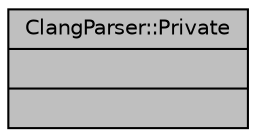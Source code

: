digraph "ClangParser::Private"
{
 // LATEX_PDF_SIZE
  edge [fontname="Helvetica",fontsize="10",labelfontname="Helvetica",labelfontsize="10"];
  node [fontname="Helvetica",fontsize="10",shape=record];
  Node1 [label="{ClangParser::Private\n||}",height=0.2,width=0.4,color="black", fillcolor="grey75", style="filled", fontcolor="black",tooltip=" "];
}
